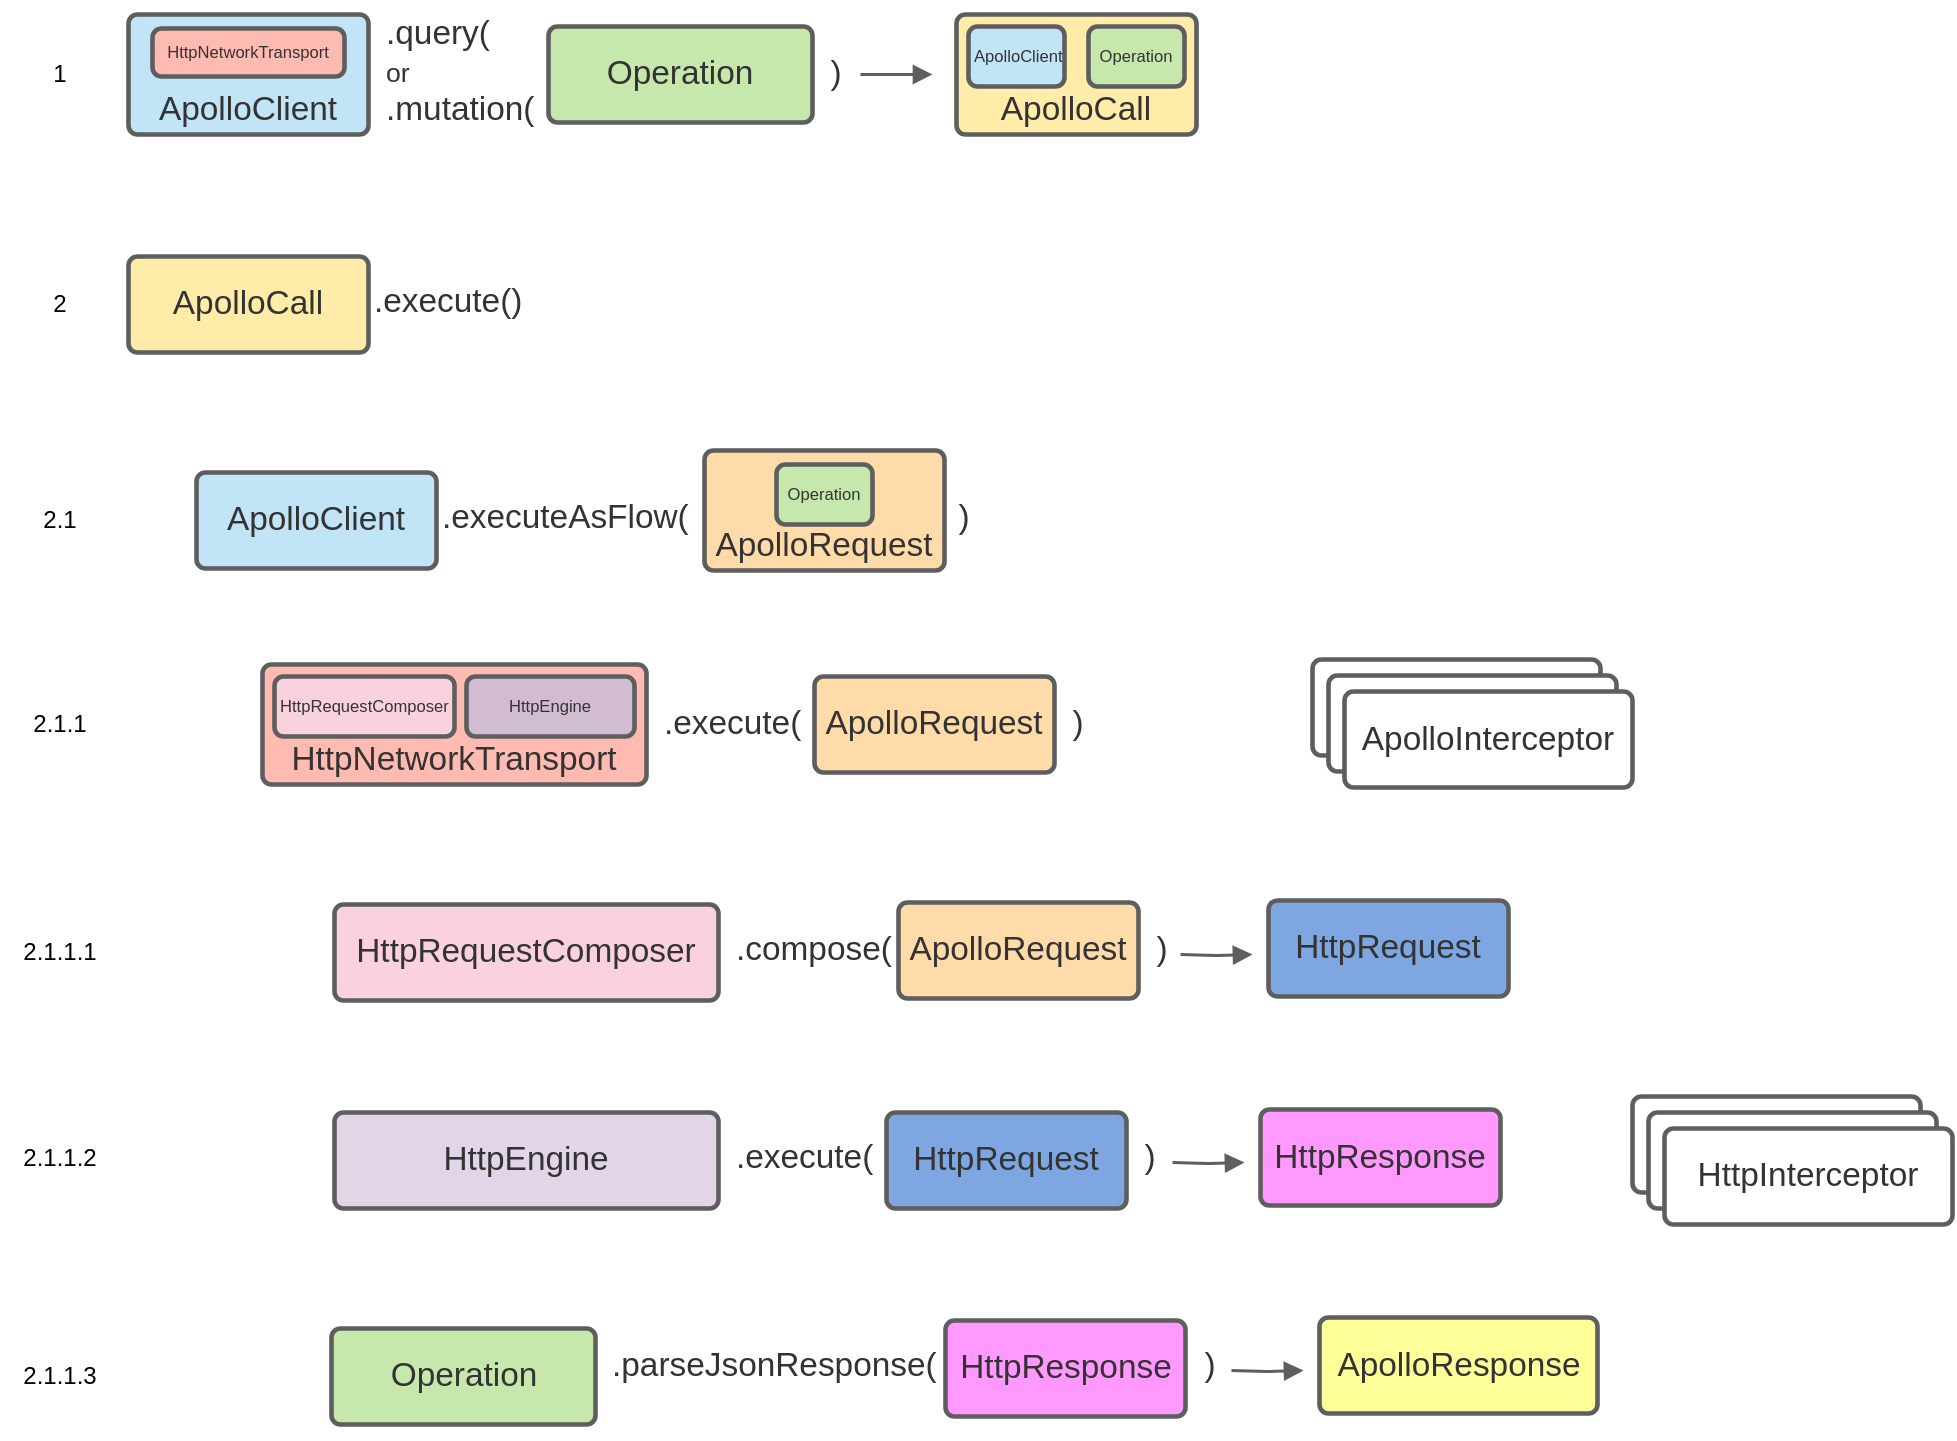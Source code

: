 <mxfile version="15.9.6" type="device"><diagram id="0AwK3GZKVNZshC79Ro2-" name="Page-1"><mxGraphModel dx="1051" dy="591" grid="1" gridSize="8" guides="1" tooltips="1" connect="1" arrows="1" fold="1" page="1" pageScale="1" pageWidth="850" pageHeight="1100" math="0" shadow="0"><root><mxCell id="0"/><mxCell id="1" parent="0"/><UserObject label="&lt;div style=&quot;display: flex; justify-content: flex-start; text-align: left; align-items: baseline; font-size: 0; line-height: 1.25;margin-top: -2px;&quot;&gt;&lt;span&gt;&lt;span style=&quot;font-size:16.7px;color:#333333;&quot;&gt;.query(&#10;&lt;/span&gt;&lt;/span&gt;&lt;/div&gt;&lt;div style=&quot;display: flex; justify-content: flex-start; text-align: left; align-items: baseline; font-size: 0; line-height: 1.25;margin-top: -2px;&quot;&gt;&lt;span&gt;&lt;span style=&quot;font-size:13px;color:#333333;&quot;&gt;&lt;span style=&quot;font-size:13.3px;color:#333333;&quot;&gt;     or&lt;/span&gt;&lt;span style=&quot;font-size:16.7px;color:#333333;&quot;&gt;&#10;&lt;/span&gt;&lt;/span&gt;&lt;/span&gt;&lt;/div&gt;&lt;div style=&quot;display: flex; justify-content: flex-start; text-align: left; align-items: baseline; font-size: 0; line-height: 1.25;margin-top: -2px;&quot;&gt;&lt;span&gt;&lt;span style=&quot;font-size:16.7px;color:#333333;&quot;&gt;.mutation(&lt;/span&gt;&lt;/span&gt;&lt;/div&gt;" lucidchartObjectId="KCqBvyay6NQ." id="zQTil74kYK2lLMVbWWeU-31"><mxCell style="html=1;overflow=block;blockSpacing=1;whiteSpace=wrap;fontSize=13;spacing=3.8;strokeOpacity=0;fillOpacity=0;rounded=1;absoluteArcSize=1;arcSize=9;fillColor=#ffffff;strokeWidth=2.3;" vertex="1" parent="1"><mxGeometry x="190" y="32" width="120" height="70" as="geometry"/></mxCell></UserObject><UserObject label="Operation" lucidchartObjectId="cEqB3Lt0l3oM" id="zQTil74kYK2lLMVbWWeU-32"><mxCell style="html=1;overflow=block;blockSpacing=1;whiteSpace=wrap;fontSize=16.7;fontColor=#333333;spacing=3.8;strokeColor=#5e5e5e;strokeOpacity=100;fillOpacity=100;rounded=1;absoluteArcSize=1;arcSize=9;fillColor=#c7e8ac;strokeWidth=2.3;" vertex="1" parent="1"><mxGeometry x="274" y="43" width="132" height="48" as="geometry"/></mxCell></UserObject><UserObject label=")" lucidchartObjectId="qEqBBm7jMyqK" id="zQTil74kYK2lLMVbWWeU-33"><mxCell style="html=1;overflow=block;blockSpacing=1;whiteSpace=wrap;fontSize=16.7;fontColor=#333333;align=center;spacing=3.8;strokeOpacity=0;fillOpacity=0;rounded=1;absoluteArcSize=1;arcSize=9;fillColor=#ffffff;strokeWidth=2.3;" vertex="1" parent="1"><mxGeometry x="406" y="32" width="24" height="70" as="geometry"/></mxCell></UserObject><mxCell id="zQTil74kYK2lLMVbWWeU-34" value="ApolloCall" style="html=1;overflow=block;blockSpacing=1;whiteSpace=wrap;fontSize=16.7;fontColor=#333333;spacing=3.8;verticalAlign=bottom;strokeColor=#5e5e5e;strokeOpacity=100;fillOpacity=100;rounded=1;absoluteArcSize=1;arcSize=9;fillColor=#ffeca9;strokeWidth=2.3;container=1;collapsible=0;" vertex="1" parent="1"><mxGeometry x="478" y="37" width="120" height="60" as="geometry"/></mxCell><UserObject label="ApolloClient" lucidchartObjectId="mHqB0xX6ZubL" id="zQTil74kYK2lLMVbWWeU-35"><mxCell style="html=1;overflow=block;blockSpacing=1;whiteSpace=wrap;fontSize=8.3;fontColor=#333333;spacing=3.8;strokeColor=#5e5e5e;strokeOpacity=100;fillOpacity=100;rounded=1;absoluteArcSize=1;arcSize=9;fillColor=#c1e4f7;strokeWidth=2.3;" vertex="1" parent="zQTil74kYK2lLMVbWWeU-34"><mxGeometry x="6" y="6" width="48" height="30" as="geometry"/></mxCell></UserObject><UserObject label="Operation" lucidchartObjectId="mHqBvXi0jiKC" id="zQTil74kYK2lLMVbWWeU-36"><mxCell style="html=1;overflow=block;blockSpacing=1;whiteSpace=wrap;fontSize=8.3;fontColor=#333333;spacing=3.8;strokeColor=#5e5e5e;strokeOpacity=100;fillOpacity=100;rounded=1;absoluteArcSize=1;arcSize=9;fillColor=#c7e8ac;strokeWidth=2.3;" vertex="1" parent="zQTil74kYK2lLMVbWWeU-34"><mxGeometry x="66" y="6" width="48" height="30" as="geometry"/></mxCell></UserObject><UserObject label="" lucidchartObjectId="OUqBkw0jFUrG" id="zQTil74kYK2lLMVbWWeU-37"><mxCell style="html=1;jettySize=18;whiteSpace=wrap;fontSize=13;strokeColor=#5E5E5E;strokeWidth=1.5;rounded=1;arcSize=12;edgeStyle=orthogonalEdgeStyle;startArrow=none;endArrow=block;endFill=1;exitX=1;exitY=0.5;exitPerimeter=0;" edge="1" parent="1" source="zQTil74kYK2lLMVbWWeU-33"><mxGeometry width="100" height="100" relative="1" as="geometry"><Array as="points"/><mxPoint x="466" y="67" as="targetPoint"/></mxGeometry></mxCell></UserObject><UserObject label="ApolloCall" lucidchartObjectId="YWqBQHTfjr6." id="zQTil74kYK2lLMVbWWeU-38"><mxCell style="html=1;overflow=block;blockSpacing=1;whiteSpace=wrap;fontSize=16.7;fontColor=#333333;spacing=3.8;strokeColor=#5e5e5e;strokeOpacity=100;fillOpacity=100;rounded=1;absoluteArcSize=1;arcSize=9;fillColor=#ffeca9;strokeWidth=2.3;" vertex="1" parent="1"><mxGeometry x="64" y="158" width="120" height="48" as="geometry"/></mxCell></UserObject><UserObject label=".execute()" lucidchartObjectId="-WqBX4Z273sP" id="zQTil74kYK2lLMVbWWeU-39"><mxCell style="html=1;overflow=block;blockSpacing=1;whiteSpace=wrap;fontSize=16.7;fontColor=#333333;align=left;spacing=3.8;strokeOpacity=0;fillOpacity=0;rounded=1;absoluteArcSize=1;arcSize=9;fillColor=#ffffff;strokeWidth=2.3;" vertex="1" parent="1"><mxGeometry x="184" y="146" width="84" height="70" as="geometry"/></mxCell></UserObject><mxCell id="zQTil74kYK2lLMVbWWeU-40" value="ApolloRequest" style="html=1;overflow=block;blockSpacing=1;whiteSpace=wrap;fontSize=16.7;fontColor=#333333;spacing=3.8;verticalAlign=bottom;strokeColor=#5e5e5e;strokeOpacity=100;fillOpacity=100;rounded=1;absoluteArcSize=1;arcSize=9;fillColor=#ffdba9;strokeWidth=2.3;container=1;collapsible=0;" vertex="1" parent="1"><mxGeometry x="352" y="255" width="120" height="60" as="geometry"/></mxCell><UserObject label="Operation" lucidchartObjectId="A1qBrT4jr0xm" id="zQTil74kYK2lLMVbWWeU-41"><mxCell style="html=1;overflow=block;blockSpacing=1;whiteSpace=wrap;fontSize=8.3;fontColor=#333333;spacing=3.8;strokeColor=#5e5e5e;strokeOpacity=100;fillOpacity=100;rounded=1;absoluteArcSize=1;arcSize=9;fillColor=#c7e8ac;strokeWidth=2.3;" vertex="1" parent="zQTil74kYK2lLMVbWWeU-40"><mxGeometry x="36" y="7" width="48" height="30" as="geometry"/></mxCell></UserObject><UserObject label="ApolloClient" lucidchartObjectId="V5qB8_~xDIyK" id="zQTil74kYK2lLMVbWWeU-42"><mxCell style="html=1;overflow=block;blockSpacing=1;whiteSpace=wrap;fontSize=16.7;fontColor=#333333;spacing=3.8;strokeColor=#5e5e5e;strokeOpacity=100;fillOpacity=100;rounded=1;absoluteArcSize=1;arcSize=9;fillColor=#c1e4f7;strokeWidth=2.3;" vertex="1" parent="1"><mxGeometry x="98" y="266" width="120" height="48" as="geometry"/></mxCell></UserObject><UserObject label=".executeAsFlow(" lucidchartObjectId="c8qBjU_MAyJP" id="zQTil74kYK2lLMVbWWeU-43"><mxCell style="html=1;overflow=block;blockSpacing=1;whiteSpace=wrap;fontSize=16.7;fontColor=#333333;align=left;spacing=3.8;strokeOpacity=0;fillOpacity=0;rounded=1;absoluteArcSize=1;arcSize=9;fillColor=#ffffff;strokeWidth=2.3;" vertex="1" parent="1"><mxGeometry x="218" y="254" width="84" height="70" as="geometry"/></mxCell></UserObject><UserObject label=")" lucidchartObjectId="E9qBS6D.h-Bz" id="zQTil74kYK2lLMVbWWeU-45"><mxCell style="html=1;overflow=block;blockSpacing=1;whiteSpace=wrap;fontSize=16.7;fontColor=#333333;align=center;spacing=3.8;strokeOpacity=0;fillOpacity=0;rounded=1;absoluteArcSize=1;arcSize=9;fillColor=#ffffff;strokeWidth=2.3;" vertex="1" parent="1"><mxGeometry x="470" y="265" width="24" height="47" as="geometry"/></mxCell></UserObject><mxCell id="zQTil74kYK2lLMVbWWeU-46" value="ApolloClient" style="html=1;overflow=block;blockSpacing=1;whiteSpace=wrap;fontSize=16.7;fontColor=#333333;spacing=3.8;verticalAlign=bottom;strokeColor=#5e5e5e;strokeOpacity=100;fillOpacity=100;rounded=1;absoluteArcSize=1;arcSize=9;fillColor=#c1e4f7;strokeWidth=2.3;container=1;collapsible=0;" vertex="1" parent="1"><mxGeometry x="64" y="37" width="120" height="60" as="geometry"/></mxCell><UserObject label="HttpNetworkTransport" lucidchartObjectId="t_qB.02eR6xR" id="zQTil74kYK2lLMVbWWeU-47"><mxCell style="html=1;overflow=block;blockSpacing=1;whiteSpace=wrap;fontSize=8.3;fontColor=#333333;spacing=3.8;strokeColor=#5e5e5e;strokeOpacity=100;fillOpacity=100;rounded=1;absoluteArcSize=1;arcSize=9;fillColor=#ffbbb1;strokeWidth=2.3;" vertex="1" parent="zQTil74kYK2lLMVbWWeU-46"><mxGeometry x="12" y="7" width="96" height="24" as="geometry"/></mxCell></UserObject><mxCell id="zQTil74kYK2lLMVbWWeU-48" value="HttpNetworkTransport" style="html=1;overflow=block;blockSpacing=1;whiteSpace=wrap;fontSize=16.7;fontColor=#333333;spacing=3.8;verticalAlign=bottom;strokeColor=#5e5e5e;strokeOpacity=100;fillOpacity=100;rounded=1;absoluteArcSize=1;arcSize=9;fillColor=#ffbbb1;strokeWidth=2.3;container=1;collapsible=0;" vertex="1" parent="1"><mxGeometry x="131" y="362" width="192" height="60" as="geometry"/></mxCell><UserObject label="HttpRequestComposer" lucidchartObjectId="GbrBQHdOj2oU" id="zQTil74kYK2lLMVbWWeU-49"><mxCell style="html=1;overflow=block;blockSpacing=1;whiteSpace=wrap;fontSize=8.3;fontColor=#333333;spacing=3.8;strokeColor=#5e5e5e;strokeOpacity=100;fillOpacity=100;rounded=1;absoluteArcSize=1;arcSize=9;fillColor=#f9d2de;strokeWidth=2.3;" vertex="1" parent="zQTil74kYK2lLMVbWWeU-48"><mxGeometry x="6" y="6" width="90" height="30" as="geometry"/></mxCell></UserObject><UserObject label="HttpEngine" lucidchartObjectId="GbrBaSmK29o~" id="zQTil74kYK2lLMVbWWeU-50"><mxCell style="html=1;overflow=block;blockSpacing=1;whiteSpace=wrap;fontSize=8.3;fontColor=#333333;spacing=3.8;strokeColor=#5e5e5e;strokeOpacity=100;fillOpacity=100;rounded=1;absoluteArcSize=1;arcSize=9;fillColor=#d1bcd2;strokeWidth=2.3;" vertex="1" parent="zQTil74kYK2lLMVbWWeU-48"><mxGeometry x="102" y="6" width="84" height="30" as="geometry"/></mxCell></UserObject><UserObject label=".execute(" lucidchartObjectId="zfrB5EARPC0t" id="zQTil74kYK2lLMVbWWeU-51"><mxCell style="html=1;overflow=block;blockSpacing=1;whiteSpace=wrap;fontSize=16.7;fontColor=#333333;align=left;spacing=3.8;strokeOpacity=0;fillOpacity=0;rounded=1;absoluteArcSize=1;arcSize=9;fillColor=#ffffff;strokeWidth=2.3;" vertex="1" parent="1"><mxGeometry x="329" y="357" width="84" height="70" as="geometry"/></mxCell></UserObject><UserObject label="ApolloRequest" lucidchartObjectId="zfrB8r_cxc2H" id="zQTil74kYK2lLMVbWWeU-52"><mxCell style="html=1;overflow=block;blockSpacing=1;whiteSpace=wrap;fontSize=16.7;fontColor=#333333;spacing=3.8;strokeColor=#5e5e5e;strokeOpacity=100;fillOpacity=100;rounded=1;absoluteArcSize=1;arcSize=9;fillColor=#ffdba9;strokeWidth=2.3;" vertex="1" parent="1"><mxGeometry x="407" y="368" width="120" height="48" as="geometry"/></mxCell></UserObject><UserObject label=")" lucidchartObjectId="zfrBSN.YTlL1" id="zQTil74kYK2lLMVbWWeU-53"><mxCell style="html=1;overflow=block;blockSpacing=1;whiteSpace=wrap;fontSize=16.7;fontColor=#333333;align=center;spacing=3.8;strokeOpacity=0;fillOpacity=0;rounded=1;absoluteArcSize=1;arcSize=9;fillColor=#ffffff;strokeWidth=2.3;" vertex="1" parent="1"><mxGeometry x="527" y="368" width="24" height="47" as="geometry"/></mxCell></UserObject><UserObject label="HttpRequestComposer" lucidchartObjectId="ZirBEn.~t_UZ" id="zQTil74kYK2lLMVbWWeU-54"><mxCell style="html=1;overflow=block;blockSpacing=1;whiteSpace=wrap;fontSize=16.7;fontColor=#333333;spacing=3.8;strokeColor=#5e5e5e;strokeOpacity=100;fillOpacity=100;rounded=1;absoluteArcSize=1;arcSize=9;fillColor=#f9d2de;strokeWidth=2.3;" vertex="1" parent="1"><mxGeometry x="167" y="482" width="192" height="48" as="geometry"/></mxCell></UserObject><UserObject label=".compose(" lucidchartObjectId="~jrBlSVows3b" id="zQTil74kYK2lLMVbWWeU-55"><mxCell style="html=1;overflow=block;blockSpacing=1;whiteSpace=wrap;fontSize=16.7;fontColor=#333333;align=left;spacing=3.8;strokeOpacity=0;fillOpacity=0;rounded=1;absoluteArcSize=1;arcSize=9;fillColor=#ffffff;strokeWidth=2.3;" vertex="1" parent="1"><mxGeometry x="365" y="470" width="84" height="70" as="geometry"/></mxCell></UserObject><UserObject label="ApolloRequest" lucidchartObjectId="9krBw-I6U8yS" id="zQTil74kYK2lLMVbWWeU-56"><mxCell style="html=1;overflow=block;blockSpacing=1;whiteSpace=wrap;fontSize=16.7;fontColor=#333333;spacing=3.8;strokeColor=#5e5e5e;strokeOpacity=100;fillOpacity=100;rounded=1;absoluteArcSize=1;arcSize=9;fillColor=#ffdba9;strokeWidth=2.3;" vertex="1" parent="1"><mxGeometry x="449" y="481" width="120" height="48" as="geometry"/></mxCell></UserObject><UserObject label=")" lucidchartObjectId="zfrBSN.YTlL1" id="zQTil74kYK2lLMVbWWeU-57"><mxCell style="html=1;overflow=block;blockSpacing=1;whiteSpace=wrap;fontSize=16.7;fontColor=#333333;align=center;spacing=3.8;strokeOpacity=0;fillOpacity=0;rounded=1;absoluteArcSize=1;arcSize=9;fillColor=#ffffff;strokeWidth=2.3;" vertex="1" parent="1"><mxGeometry x="569" y="481" width="24" height="47" as="geometry"/></mxCell></UserObject><UserObject label="HttpRequest" lucidchartObjectId="9krBw-I6U8yS" id="zQTil74kYK2lLMVbWWeU-58"><mxCell style="html=1;overflow=block;blockSpacing=1;whiteSpace=wrap;fontSize=16.7;fontColor=#333333;spacing=3.8;strokeColor=#5e5e5e;strokeOpacity=100;fillOpacity=100;rounded=1;absoluteArcSize=1;arcSize=9;fillColor=#7EA6E0;strokeWidth=2.3;" vertex="1" parent="1"><mxGeometry x="634" y="480" width="120" height="48" as="geometry"/></mxCell></UserObject><UserObject label="HttpEngine" lucidchartObjectId="ZirBEn.~t_UZ" id="zQTil74kYK2lLMVbWWeU-59"><mxCell style="html=1;overflow=block;blockSpacing=1;whiteSpace=wrap;fontSize=16.7;fontColor=#333333;spacing=3.8;strokeColor=#5e5e5e;strokeOpacity=100;fillOpacity=100;rounded=1;absoluteArcSize=1;arcSize=9;fillColor=#E1D5E7;strokeWidth=2.3;" vertex="1" parent="1"><mxGeometry x="167" y="586" width="192" height="48" as="geometry"/></mxCell></UserObject><UserObject label=".execute(" lucidchartObjectId="~jrBlSVows3b" id="zQTil74kYK2lLMVbWWeU-60"><mxCell style="html=1;overflow=block;blockSpacing=1;whiteSpace=wrap;fontSize=16.7;fontColor=#333333;align=left;spacing=3.8;strokeOpacity=0;fillOpacity=0;rounded=1;absoluteArcSize=1;arcSize=9;fillColor=#ffffff;strokeWidth=2.3;" vertex="1" parent="1"><mxGeometry x="365" y="574" width="84" height="70" as="geometry"/></mxCell></UserObject><UserObject label="HttpRequest" lucidchartObjectId="9krBw-I6U8yS" id="zQTil74kYK2lLMVbWWeU-62"><mxCell style="html=1;overflow=block;blockSpacing=1;whiteSpace=wrap;fontSize=16.7;fontColor=#333333;spacing=3.8;strokeColor=#5e5e5e;strokeOpacity=100;fillOpacity=100;rounded=1;absoluteArcSize=1;arcSize=9;fillColor=#7EA6E0;strokeWidth=2.3;" vertex="1" parent="1"><mxGeometry x="443" y="586" width="120" height="48" as="geometry"/></mxCell></UserObject><UserObject label=")" lucidchartObjectId="zfrBSN.YTlL1" id="zQTil74kYK2lLMVbWWeU-63"><mxCell style="html=1;overflow=block;blockSpacing=1;whiteSpace=wrap;fontSize=16.7;fontColor=#333333;align=center;spacing=3.8;strokeOpacity=0;fillOpacity=0;rounded=1;absoluteArcSize=1;arcSize=9;fillColor=#ffffff;strokeWidth=2.3;" vertex="1" parent="1"><mxGeometry x="563" y="585.5" width="24" height="47" as="geometry"/></mxCell></UserObject><UserObject label="HttpResponse" lucidchartObjectId="9krBw-I6U8yS" id="zQTil74kYK2lLMVbWWeU-64"><mxCell style="html=1;overflow=block;blockSpacing=1;whiteSpace=wrap;fontSize=16.7;fontColor=#333333;spacing=3.8;strokeColor=#5e5e5e;strokeOpacity=100;fillOpacity=100;rounded=1;absoluteArcSize=1;arcSize=9;fillColor=#FF99FF;strokeWidth=2.3;" vertex="1" parent="1"><mxGeometry x="630" y="584.5" width="120" height="48" as="geometry"/></mxCell></UserObject><UserObject label="" lucidchartObjectId="OUqBkw0jFUrG" id="zQTil74kYK2lLMVbWWeU-65"><mxCell style="html=1;jettySize=18;whiteSpace=wrap;fontSize=13;strokeColor=#5E5E5E;strokeWidth=1.5;rounded=1;arcSize=12;edgeStyle=orthogonalEdgeStyle;startArrow=none;endArrow=block;endFill=1;exitX=1;exitY=0.5;exitPerimeter=0;" edge="1" parent="1"><mxGeometry width="100" height="100" relative="1" as="geometry"><Array as="points"/><mxPoint x="626" y="507" as="targetPoint"/><mxPoint x="590" y="507" as="sourcePoint"/></mxGeometry></mxCell></UserObject><UserObject label="" lucidchartObjectId="OUqBkw0jFUrG" id="zQTil74kYK2lLMVbWWeU-66"><mxCell style="html=1;jettySize=18;whiteSpace=wrap;fontSize=13;strokeColor=#5E5E5E;strokeWidth=1.5;rounded=1;arcSize=12;edgeStyle=orthogonalEdgeStyle;startArrow=none;endArrow=block;endFill=1;exitX=1;exitY=0.5;exitPerimeter=0;" edge="1" parent="1"><mxGeometry width="100" height="100" relative="1" as="geometry"><Array as="points"/><mxPoint x="622" y="611" as="targetPoint"/><mxPoint x="586" y="611" as="sourcePoint"/></mxGeometry></mxCell></UserObject><UserObject label="Operation" lucidchartObjectId="cEqB3Lt0l3oM" id="zQTil74kYK2lLMVbWWeU-67"><mxCell style="html=1;overflow=block;blockSpacing=1;whiteSpace=wrap;fontSize=16.7;fontColor=#333333;spacing=3.8;strokeColor=#5e5e5e;strokeOpacity=100;fillOpacity=100;rounded=1;absoluteArcSize=1;arcSize=9;fillColor=#c7e8ac;strokeWidth=2.3;" vertex="1" parent="1"><mxGeometry x="165.5" y="694" width="132" height="48" as="geometry"/></mxCell></UserObject><UserObject label=".parseJsonResponse(" lucidchartObjectId="~jrBlSVows3b" id="zQTil74kYK2lLMVbWWeU-68"><mxCell style="html=1;overflow=block;blockSpacing=1;whiteSpace=wrap;fontSize=16.7;fontColor=#333333;align=left;spacing=3.8;strokeOpacity=0;fillOpacity=0;rounded=1;absoluteArcSize=1;arcSize=9;fillColor=#ffffff;strokeWidth=2.3;" vertex="1" parent="1"><mxGeometry x="302.5" y="678" width="84" height="70" as="geometry"/></mxCell></UserObject><UserObject label="HttpResponse" lucidchartObjectId="9krBw-I6U8yS" id="zQTil74kYK2lLMVbWWeU-69"><mxCell style="html=1;overflow=block;blockSpacing=1;whiteSpace=wrap;fontSize=16.7;fontColor=#333333;spacing=3.8;strokeColor=#5e5e5e;strokeOpacity=100;fillOpacity=100;rounded=1;absoluteArcSize=1;arcSize=9;fillColor=#FF99FF;strokeWidth=2.3;" vertex="1" parent="1"><mxGeometry x="472.5" y="690" width="120" height="48" as="geometry"/></mxCell></UserObject><UserObject label=")" lucidchartObjectId="zfrBSN.YTlL1" id="zQTil74kYK2lLMVbWWeU-70"><mxCell style="html=1;overflow=block;blockSpacing=1;whiteSpace=wrap;fontSize=16.7;fontColor=#333333;align=center;spacing=3.8;strokeOpacity=0;fillOpacity=0;rounded=1;absoluteArcSize=1;arcSize=9;fillColor=#ffffff;strokeWidth=2.3;" vertex="1" parent="1"><mxGeometry x="592.5" y="689.5" width="24" height="47" as="geometry"/></mxCell></UserObject><UserObject label="ApolloResponse" lucidchartObjectId="9krBw-I6U8yS" id="zQTil74kYK2lLMVbWWeU-71"><mxCell style="html=1;overflow=block;blockSpacing=1;whiteSpace=wrap;fontSize=16.7;fontColor=#333333;spacing=3.8;strokeColor=#5e5e5e;strokeOpacity=100;fillOpacity=100;rounded=1;absoluteArcSize=1;arcSize=9;fillColor=#FFFF99;strokeWidth=2.3;" vertex="1" parent="1"><mxGeometry x="659.5" y="688.5" width="139" height="48" as="geometry"/></mxCell></UserObject><UserObject label="" lucidchartObjectId="OUqBkw0jFUrG" id="zQTil74kYK2lLMVbWWeU-72"><mxCell style="html=1;jettySize=18;whiteSpace=wrap;fontSize=13;strokeColor=#5E5E5E;strokeWidth=1.5;rounded=1;arcSize=12;edgeStyle=orthogonalEdgeStyle;startArrow=none;endArrow=block;endFill=1;exitX=1;exitY=0.5;exitPerimeter=0;" edge="1" parent="1"><mxGeometry width="100" height="100" relative="1" as="geometry"><Array as="points"/><mxPoint x="651.5" y="715" as="targetPoint"/><mxPoint x="615.5" y="715" as="sourcePoint"/></mxGeometry></mxCell></UserObject><UserObject label="ApolloInterceptor" lucidchartObjectId="G5nBaTF-a2M_" id="zQTil74kYK2lLMVbWWeU-74"><mxCell style="html=1;overflow=block;blockSpacing=1;whiteSpace=wrap;fontSize=16.7;fontColor=#333333;spacing=3.8;strokeColor=#5e5e5e;strokeOpacity=100;rounded=1;absoluteArcSize=1;arcSize=9;strokeWidth=2.3;" vertex="1" parent="1"><mxGeometry x="656" y="359.5" width="144" height="48" as="geometry"/></mxCell></UserObject><UserObject label="ApolloInterceptor" lucidchartObjectId="G5nBaTF-a2M_" id="zQTil74kYK2lLMVbWWeU-76"><mxCell style="html=1;overflow=block;blockSpacing=1;whiteSpace=wrap;fontSize=16.7;fontColor=#333333;spacing=3.8;strokeColor=#5e5e5e;strokeOpacity=100;rounded=1;absoluteArcSize=1;arcSize=9;strokeWidth=2.3;" vertex="1" parent="1"><mxGeometry x="664" y="367.5" width="144" height="48" as="geometry"/></mxCell></UserObject><UserObject label="ApolloInterceptor" lucidchartObjectId="G5nBaTF-a2M_" id="zQTil74kYK2lLMVbWWeU-77"><mxCell style="html=1;overflow=block;blockSpacing=1;whiteSpace=wrap;fontSize=16.7;fontColor=#333333;spacing=3.8;strokeColor=#5e5e5e;strokeOpacity=100;rounded=1;absoluteArcSize=1;arcSize=9;strokeWidth=2.3;" vertex="1" parent="1"><mxGeometry x="672" y="375.5" width="144" height="48" as="geometry"/></mxCell></UserObject><UserObject label="ApolloInterceptor" lucidchartObjectId="G5nBaTF-a2M_" id="zQTil74kYK2lLMVbWWeU-78"><mxCell style="html=1;overflow=block;blockSpacing=1;whiteSpace=wrap;fontSize=16.7;fontColor=#333333;spacing=3.8;strokeColor=#5e5e5e;strokeOpacity=100;rounded=1;absoluteArcSize=1;arcSize=9;strokeWidth=2.3;" vertex="1" parent="1"><mxGeometry x="816" y="578" width="144" height="48" as="geometry"/></mxCell></UserObject><UserObject label="ApolloInterceptor" lucidchartObjectId="G5nBaTF-a2M_" id="zQTil74kYK2lLMVbWWeU-79"><mxCell style="html=1;overflow=block;blockSpacing=1;whiteSpace=wrap;fontSize=16.7;fontColor=#333333;spacing=3.8;strokeColor=#5e5e5e;strokeOpacity=100;rounded=1;absoluteArcSize=1;arcSize=9;strokeWidth=2.3;" vertex="1" parent="1"><mxGeometry x="824" y="586" width="144" height="48" as="geometry"/></mxCell></UserObject><UserObject label="HttpInterceptor" lucidchartObjectId="G5nBaTF-a2M_" id="zQTil74kYK2lLMVbWWeU-80"><mxCell style="html=1;overflow=block;blockSpacing=1;whiteSpace=wrap;fontSize=16.7;fontColor=#333333;spacing=3.8;strokeColor=#5e5e5e;strokeOpacity=100;rounded=1;absoluteArcSize=1;arcSize=9;strokeWidth=2.3;" vertex="1" parent="1"><mxGeometry x="832" y="594" width="144" height="48" as="geometry"/></mxCell></UserObject><mxCell id="zQTil74kYK2lLMVbWWeU-81" value="1" style="text;html=1;strokeColor=none;fillColor=none;align=center;verticalAlign=middle;whiteSpace=wrap;rounded=0;" vertex="1" parent="1"><mxGeometry y="52" width="60" height="30" as="geometry"/></mxCell><mxCell id="zQTil74kYK2lLMVbWWeU-83" value="2" style="text;html=1;strokeColor=none;fillColor=none;align=center;verticalAlign=middle;whiteSpace=wrap;rounded=0;" vertex="1" parent="1"><mxGeometry y="167" width="60" height="30" as="geometry"/></mxCell><mxCell id="zQTil74kYK2lLMVbWWeU-84" value="2.1" style="text;html=1;strokeColor=none;fillColor=none;align=center;verticalAlign=middle;whiteSpace=wrap;rounded=0;" vertex="1" parent="1"><mxGeometry y="275" width="60" height="30" as="geometry"/></mxCell><mxCell id="zQTil74kYK2lLMVbWWeU-85" value="2.1.1" style="text;html=1;strokeColor=none;fillColor=none;align=center;verticalAlign=middle;whiteSpace=wrap;rounded=0;" vertex="1" parent="1"><mxGeometry y="377" width="60" height="30" as="geometry"/></mxCell><mxCell id="zQTil74kYK2lLMVbWWeU-86" value="2.1.1.1" style="text;html=1;strokeColor=none;fillColor=none;align=center;verticalAlign=middle;whiteSpace=wrap;rounded=0;" vertex="1" parent="1"><mxGeometry y="491" width="60" height="30" as="geometry"/></mxCell><mxCell id="zQTil74kYK2lLMVbWWeU-87" value="2.1.1.2" style="text;html=1;strokeColor=none;fillColor=none;align=center;verticalAlign=middle;whiteSpace=wrap;rounded=0;" vertex="1" parent="1"><mxGeometry y="593.5" width="60" height="30" as="geometry"/></mxCell><mxCell id="zQTil74kYK2lLMVbWWeU-88" value="2.1.1.3" style="text;html=1;strokeColor=none;fillColor=none;align=center;verticalAlign=middle;whiteSpace=wrap;rounded=0;" vertex="1" parent="1"><mxGeometry y="703" width="60" height="30" as="geometry"/></mxCell></root></mxGraphModel></diagram></mxfile>